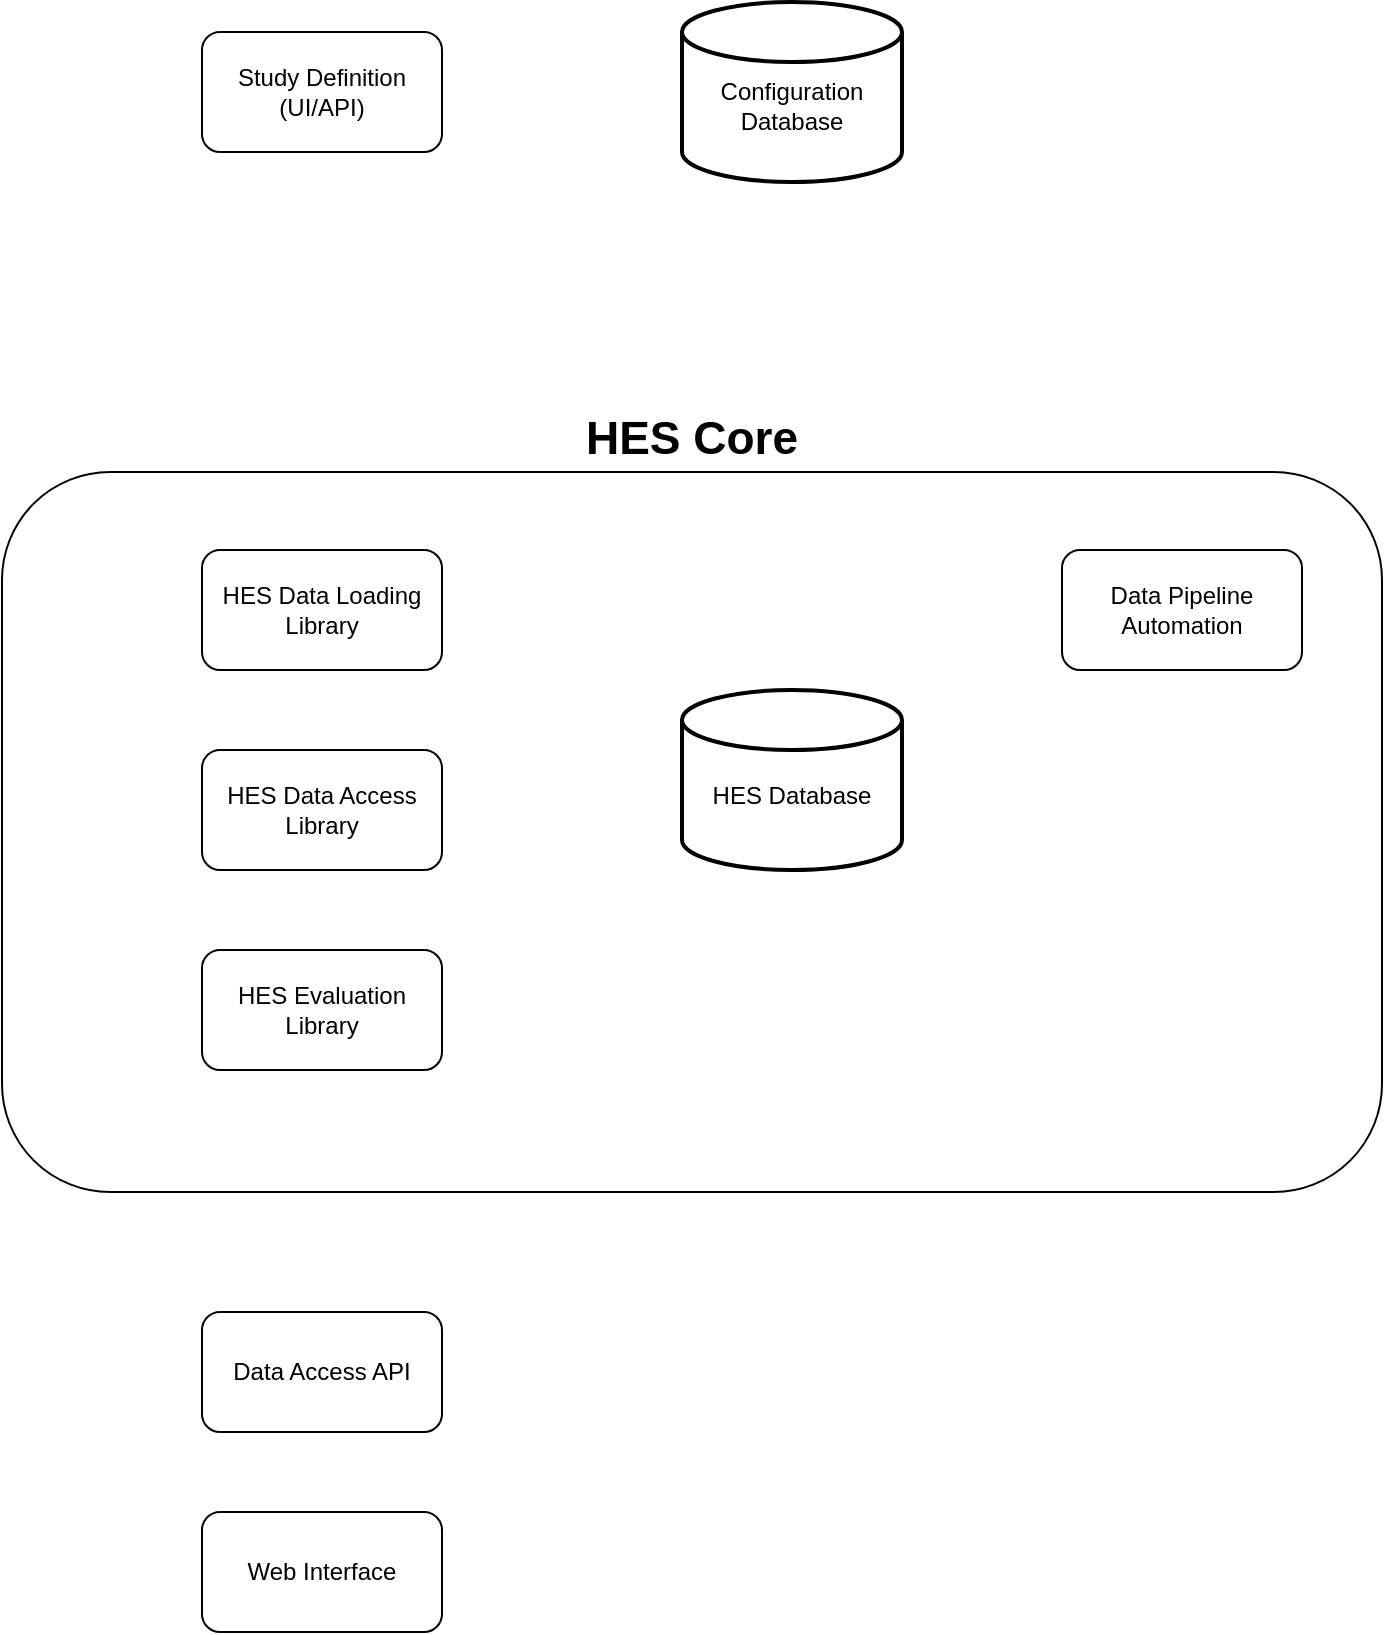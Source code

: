 <mxfile version="20.5.3" type="github">
  <diagram id="C5RBs43oDa-KdzZeNtuy" name="Page-1">
    <mxGraphModel dx="1337" dy="913" grid="1" gridSize="10" guides="1" tooltips="1" connect="1" arrows="1" fold="1" page="1" pageScale="1" pageWidth="827" pageHeight="1169" math="0" shadow="0">
      <root>
        <mxCell id="WIyWlLk6GJQsqaUBKTNV-0" />
        <mxCell id="WIyWlLk6GJQsqaUBKTNV-1" parent="WIyWlLk6GJQsqaUBKTNV-0" />
        <mxCell id="Qt6ThyrFj7hhGDT5If69-14" value="&lt;b&gt;&lt;font style=&quot;font-size: 23px;&quot;&gt;HES &lt;font style=&quot;font-size: 23px;&quot;&gt;Core&lt;/font&gt;&lt;/font&gt;&lt;/b&gt;" style="rounded=1;whiteSpace=wrap;html=1;labelPosition=center;verticalLabelPosition=top;align=center;verticalAlign=bottom;" vertex="1" parent="WIyWlLk6GJQsqaUBKTNV-1">
          <mxGeometry x="60" y="260" width="690" height="360" as="geometry" />
        </mxCell>
        <mxCell id="WIyWlLk6GJQsqaUBKTNV-3" value="HES Data Loading Library" style="rounded=1;whiteSpace=wrap;html=1;fontSize=12;glass=0;strokeWidth=1;shadow=0;" parent="WIyWlLk6GJQsqaUBKTNV-1" vertex="1">
          <mxGeometry x="160" y="299" width="120" height="60" as="geometry" />
        </mxCell>
        <mxCell id="Qt6ThyrFj7hhGDT5If69-4" value="&lt;br&gt;&lt;div&gt;Configuration Database&lt;/div&gt;" style="strokeWidth=2;html=1;shape=mxgraph.flowchart.database;whiteSpace=wrap;" vertex="1" parent="WIyWlLk6GJQsqaUBKTNV-1">
          <mxGeometry x="400" y="25" width="110" height="90" as="geometry" />
        </mxCell>
        <mxCell id="Qt6ThyrFj7hhGDT5If69-5" value="&lt;div&gt;Study Definition&lt;/div&gt;&lt;div&gt;(UI/API)&lt;br&gt;&lt;/div&gt;" style="rounded=1;whiteSpace=wrap;html=1;fontSize=12;glass=0;strokeWidth=1;shadow=0;" vertex="1" parent="WIyWlLk6GJQsqaUBKTNV-1">
          <mxGeometry x="160" y="40" width="120" height="60" as="geometry" />
        </mxCell>
        <mxCell id="Qt6ThyrFj7hhGDT5If69-6" value="&lt;br&gt;&lt;div&gt;HES Database&lt;/div&gt;" style="strokeWidth=2;html=1;shape=mxgraph.flowchart.database;whiteSpace=wrap;" vertex="1" parent="WIyWlLk6GJQsqaUBKTNV-1">
          <mxGeometry x="400" y="369" width="110" height="90" as="geometry" />
        </mxCell>
        <mxCell id="Qt6ThyrFj7hhGDT5If69-8" value="HES Data Access Library" style="rounded=1;whiteSpace=wrap;html=1;fontSize=12;glass=0;strokeWidth=1;shadow=0;" vertex="1" parent="WIyWlLk6GJQsqaUBKTNV-1">
          <mxGeometry x="160" y="399" width="120" height="60" as="geometry" />
        </mxCell>
        <mxCell id="Qt6ThyrFj7hhGDT5If69-10" value="HES Evaluation Library" style="rounded=1;whiteSpace=wrap;html=1;fontSize=12;glass=0;strokeWidth=1;shadow=0;" vertex="1" parent="WIyWlLk6GJQsqaUBKTNV-1">
          <mxGeometry x="160" y="499" width="120" height="60" as="geometry" />
        </mxCell>
        <mxCell id="Qt6ThyrFj7hhGDT5If69-11" value="Data Access API" style="rounded=1;whiteSpace=wrap;html=1;fontSize=12;glass=0;strokeWidth=1;shadow=0;" vertex="1" parent="WIyWlLk6GJQsqaUBKTNV-1">
          <mxGeometry x="160" y="680" width="120" height="60" as="geometry" />
        </mxCell>
        <mxCell id="Qt6ThyrFj7hhGDT5If69-12" value="Web Interface" style="rounded=1;whiteSpace=wrap;html=1;fontSize=12;glass=0;strokeWidth=1;shadow=0;" vertex="1" parent="WIyWlLk6GJQsqaUBKTNV-1">
          <mxGeometry x="160" y="780" width="120" height="60" as="geometry" />
        </mxCell>
        <mxCell id="Qt6ThyrFj7hhGDT5If69-13" value="Data Pipeline Automation" style="rounded=1;whiteSpace=wrap;html=1;fontSize=12;glass=0;strokeWidth=1;shadow=0;" vertex="1" parent="WIyWlLk6GJQsqaUBKTNV-1">
          <mxGeometry x="590" y="299" width="120" height="60" as="geometry" />
        </mxCell>
      </root>
    </mxGraphModel>
  </diagram>
</mxfile>
